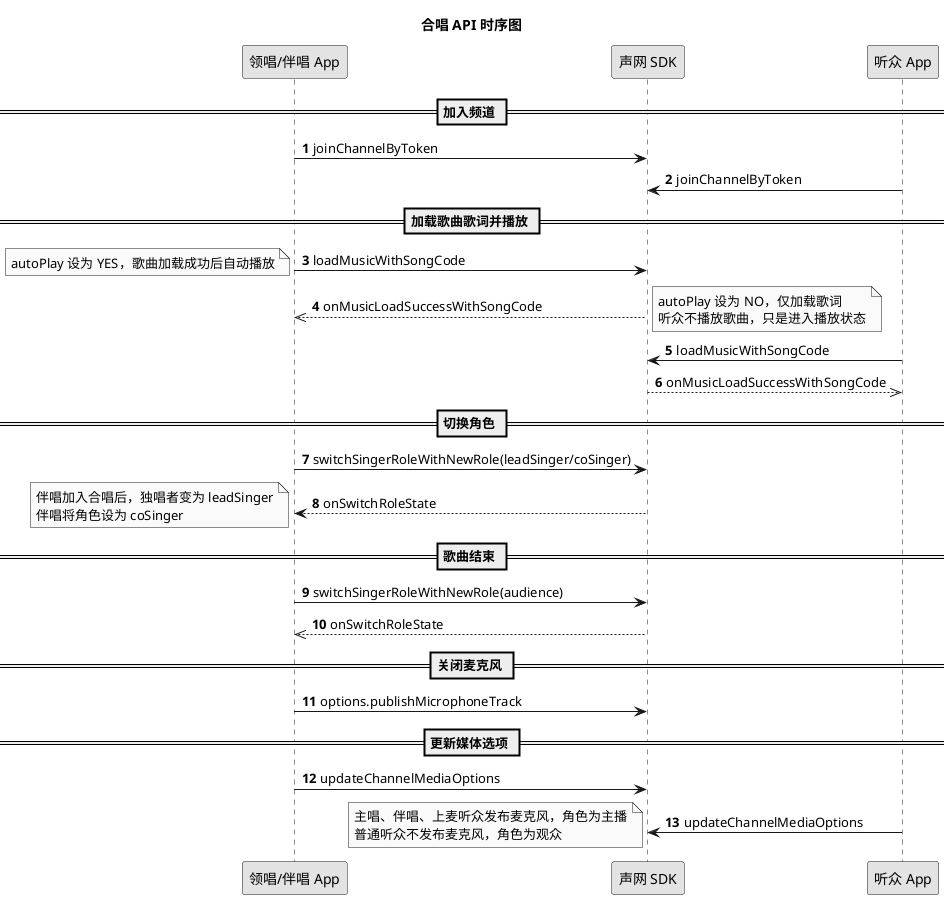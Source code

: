 @startuml
title 合唱 API 时序图
autonumber
skinparam monochrome true
participant "领唱/伴唱 App" as a
participant "声网 SDK" as b
participant "听众 App" as c
== 加入频道 ==
a -> b: joinChannelByToken
c -> b: joinChannelByToken
== 加载歌曲歌词并播放 ==
a -> b: loadMusicWithSongCode
note left
autoPlay 设为 YES，歌曲加载成功后自动播放
end note
b -->> a: onMusicLoadSuccessWithSongCode
note right
autoPlay 设为 NO，仅加载歌词
听众不播放歌曲，只是进入播放状态
end note
c -> b: loadMusicWithSongCode
b -->> c: onMusicLoadSuccessWithSongCode
== 切换角色 ==
a -> b:switchSingerRoleWithNewRole(leadSinger/coSinger)
b --> a: onSwitchRoleState
note left
伴唱加入合唱后，独唱者变为 leadSinger
伴唱将角色设为 coSinger
end note
== 歌曲结束 ==
a -> b: switchSingerRoleWithNewRole(audience)
b -->> a: onSwitchRoleState
== 关闭麦克风 ==
a -> b: options.publishMicrophoneTrack
== 更新媒体选项 ==
a -> b: updateChannelMediaOptions
c -> b: updateChannelMediaOptions
note left
主唱、伴唱、上麦听众发布麦克风，角色为主播
普通听众不发布麦克风，角色为观众
end note
@enduml